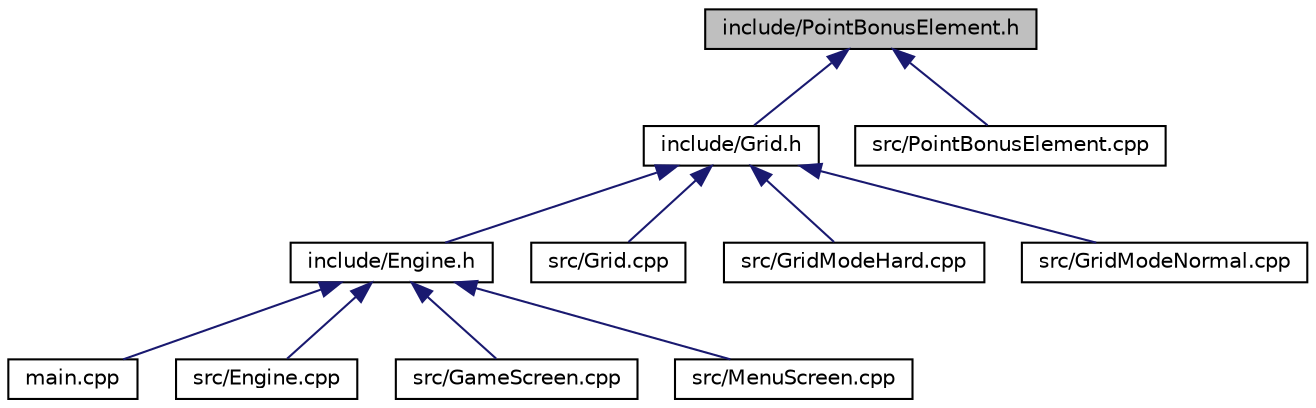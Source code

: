 digraph G
{
  edge [fontname="Helvetica",fontsize="10",labelfontname="Helvetica",labelfontsize="10"];
  node [fontname="Helvetica",fontsize="10",shape=record];
  Node1 [label="include/PointBonusElement.h",height=0.2,width=0.4,color="black", fillcolor="grey75", style="filled" fontcolor="black"];
  Node1 -> Node2 [dir="back",color="midnightblue",fontsize="10",style="solid"];
  Node2 [label="include/Grid.h",height=0.2,width=0.4,color="black", fillcolor="white", style="filled",URL="$_grid_8h.html"];
  Node2 -> Node3 [dir="back",color="midnightblue",fontsize="10",style="solid"];
  Node3 [label="include/Engine.h",height=0.2,width=0.4,color="black", fillcolor="white", style="filled",URL="$_engine_8h.html"];
  Node3 -> Node4 [dir="back",color="midnightblue",fontsize="10",style="solid"];
  Node4 [label="main.cpp",height=0.2,width=0.4,color="black", fillcolor="white", style="filled",URL="$main_8cpp.html"];
  Node3 -> Node5 [dir="back",color="midnightblue",fontsize="10",style="solid"];
  Node5 [label="src/Engine.cpp",height=0.2,width=0.4,color="black", fillcolor="white", style="filled",URL="$_engine_8cpp.html"];
  Node3 -> Node6 [dir="back",color="midnightblue",fontsize="10",style="solid"];
  Node6 [label="src/GameScreen.cpp",height=0.2,width=0.4,color="black", fillcolor="white", style="filled",URL="$_game_screen_8cpp.html"];
  Node3 -> Node7 [dir="back",color="midnightblue",fontsize="10",style="solid"];
  Node7 [label="src/MenuScreen.cpp",height=0.2,width=0.4,color="black", fillcolor="white", style="filled",URL="$_menu_screen_8cpp.html"];
  Node2 -> Node8 [dir="back",color="midnightblue",fontsize="10",style="solid"];
  Node8 [label="src/Grid.cpp",height=0.2,width=0.4,color="black", fillcolor="white", style="filled",URL="$_grid_8cpp.html"];
  Node2 -> Node9 [dir="back",color="midnightblue",fontsize="10",style="solid"];
  Node9 [label="src/GridModeHard.cpp",height=0.2,width=0.4,color="black", fillcolor="white", style="filled",URL="$_grid_mode_hard_8cpp.html"];
  Node2 -> Node10 [dir="back",color="midnightblue",fontsize="10",style="solid"];
  Node10 [label="src/GridModeNormal.cpp",height=0.2,width=0.4,color="black", fillcolor="white", style="filled",URL="$_grid_mode_normal_8cpp.html"];
  Node1 -> Node11 [dir="back",color="midnightblue",fontsize="10",style="solid"];
  Node11 [label="src/PointBonusElement.cpp",height=0.2,width=0.4,color="black", fillcolor="white", style="filled",URL="$_point_bonus_element_8cpp.html"];
}
